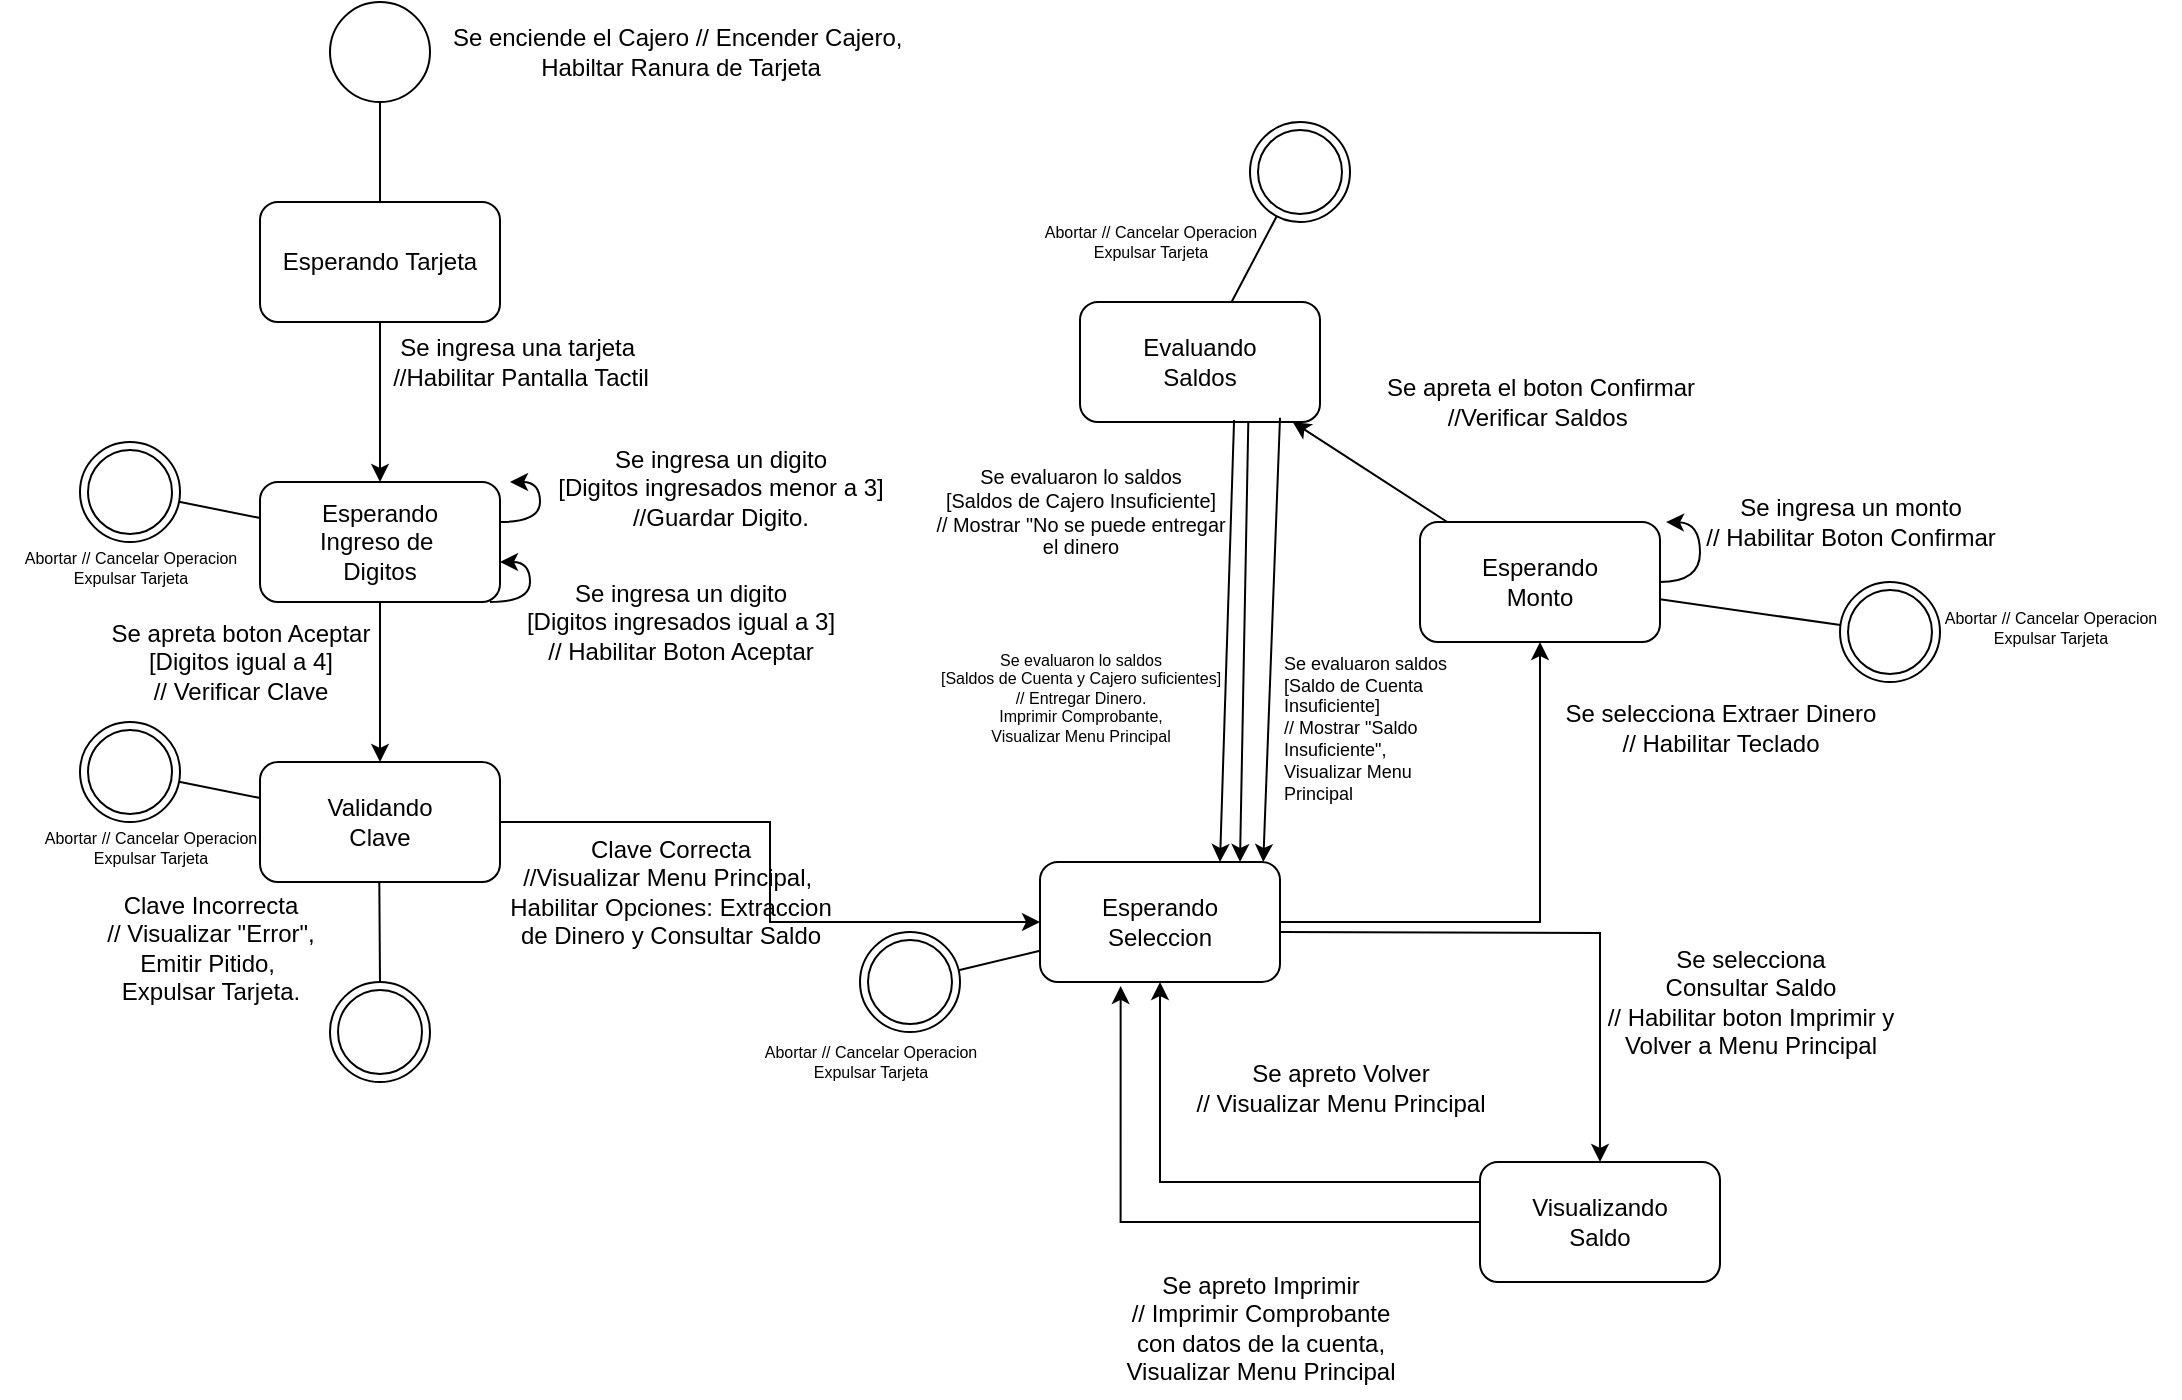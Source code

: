 <mxfile version="24.7.17">
  <diagram name="Página-1" id="JDIv8UKhH3izjvuXfpMR">
    <mxGraphModel dx="1035" dy="626" grid="1" gridSize="10" guides="1" tooltips="1" connect="1" arrows="1" fold="1" page="1" pageScale="1" pageWidth="827" pageHeight="1169" math="0" shadow="0">
      <root>
        <mxCell id="0" />
        <mxCell id="1" parent="0" />
        <mxCell id="OM9glGIvjOpcElevbyCh-1" value="" style="ellipse;whiteSpace=wrap;html=1;aspect=fixed;" vertex="1" parent="1">
          <mxGeometry x="165" y="40" width="50" height="50" as="geometry" />
        </mxCell>
        <mxCell id="OM9glGIvjOpcElevbyCh-2" value="" style="endArrow=none;html=1;rounded=0;" edge="1" parent="1" source="OM9glGIvjOpcElevbyCh-3" target="OM9glGIvjOpcElevbyCh-1">
          <mxGeometry width="50" height="50" relative="1" as="geometry">
            <mxPoint x="189.5" y="140" as="sourcePoint" />
            <mxPoint x="189.5" y="90" as="targetPoint" />
          </mxGeometry>
        </mxCell>
        <mxCell id="OM9glGIvjOpcElevbyCh-6" value="" style="edgeStyle=orthogonalEdgeStyle;rounded=0;orthogonalLoop=1;jettySize=auto;html=1;" edge="1" parent="1" source="OM9glGIvjOpcElevbyCh-3" target="OM9glGIvjOpcElevbyCh-5">
          <mxGeometry relative="1" as="geometry" />
        </mxCell>
        <mxCell id="OM9glGIvjOpcElevbyCh-3" value="Esperando Tarjeta" style="rounded=1;whiteSpace=wrap;html=1;" vertex="1" parent="1">
          <mxGeometry x="130" y="140" width="120" height="60" as="geometry" />
        </mxCell>
        <mxCell id="OM9glGIvjOpcElevbyCh-4" value="Se enciende el Cajero // Encender Cajero,&amp;nbsp;&lt;div&gt;Habiltar Ranura de Tarjeta&lt;/div&gt;" style="text;html=1;align=center;verticalAlign=middle;resizable=0;points=[];autosize=1;strokeColor=none;fillColor=none;" vertex="1" parent="1">
          <mxGeometry x="215" y="45" width="250" height="40" as="geometry" />
        </mxCell>
        <mxCell id="OM9glGIvjOpcElevbyCh-8" style="edgeStyle=orthogonalEdgeStyle;rounded=0;orthogonalLoop=1;jettySize=auto;html=1;curved=1;" edge="1" parent="1" source="OM9glGIvjOpcElevbyCh-5">
          <mxGeometry relative="1" as="geometry">
            <mxPoint x="255" y="280" as="targetPoint" />
            <Array as="points">
              <mxPoint x="270" y="300" />
              <mxPoint x="270" y="280" />
            </Array>
          </mxGeometry>
        </mxCell>
        <mxCell id="OM9glGIvjOpcElevbyCh-11" value="" style="edgeStyle=orthogonalEdgeStyle;rounded=0;orthogonalLoop=1;jettySize=auto;html=1;" edge="1" parent="1" source="OM9glGIvjOpcElevbyCh-5" target="OM9glGIvjOpcElevbyCh-10">
          <mxGeometry relative="1" as="geometry" />
        </mxCell>
        <mxCell id="OM9glGIvjOpcElevbyCh-5" value="Esperando&lt;div&gt;Ingreso de&amp;nbsp;&lt;/div&gt;&lt;div&gt;Digitos&lt;/div&gt;" style="whiteSpace=wrap;html=1;rounded=1;" vertex="1" parent="1">
          <mxGeometry x="130" y="280" width="120" height="60" as="geometry" />
        </mxCell>
        <mxCell id="OM9glGIvjOpcElevbyCh-7" value="Se ingresa una tarjeta&amp;nbsp;&lt;div&gt;//&lt;span style=&quot;background-color: initial;&quot;&gt;Habilitar Pantalla Tactil&lt;/span&gt;&lt;/div&gt;" style="text;html=1;align=center;verticalAlign=middle;resizable=0;points=[];autosize=1;strokeColor=none;fillColor=none;" vertex="1" parent="1">
          <mxGeometry x="185" y="200" width="150" height="40" as="geometry" />
        </mxCell>
        <mxCell id="OM9glGIvjOpcElevbyCh-9" value="Se ingresa un digito&lt;div&gt;[Digitos ingresados menor a 3]&lt;/div&gt;&lt;div&gt;//Guardar Digito.&lt;/div&gt;" style="text;html=1;align=center;verticalAlign=middle;resizable=0;points=[];autosize=1;strokeColor=none;fillColor=none;" vertex="1" parent="1">
          <mxGeometry x="265" y="253" width="190" height="60" as="geometry" />
        </mxCell>
        <mxCell id="OM9glGIvjOpcElevbyCh-19" value="" style="edgeStyle=orthogonalEdgeStyle;rounded=0;orthogonalLoop=1;jettySize=auto;html=1;" edge="1" parent="1" source="OM9glGIvjOpcElevbyCh-10" target="OM9glGIvjOpcElevbyCh-18">
          <mxGeometry relative="1" as="geometry" />
        </mxCell>
        <mxCell id="OM9glGIvjOpcElevbyCh-10" value="Validando&lt;div&gt;Clave&lt;/div&gt;" style="whiteSpace=wrap;html=1;rounded=1;" vertex="1" parent="1">
          <mxGeometry x="130" y="420" width="120" height="60" as="geometry" />
        </mxCell>
        <mxCell id="OM9glGIvjOpcElevbyCh-12" value="Se ingresa un digito&lt;div&gt;[Digitos ingresados igual a 3]&lt;/div&gt;&lt;div&gt;// Habilitar Boton Aceptar&lt;/div&gt;" style="text;html=1;align=center;verticalAlign=middle;resizable=0;points=[];autosize=1;strokeColor=none;fillColor=none;" vertex="1" parent="1">
          <mxGeometry x="250" y="320" width="180" height="60" as="geometry" />
        </mxCell>
        <mxCell id="OM9glGIvjOpcElevbyCh-13" style="edgeStyle=orthogonalEdgeStyle;rounded=0;orthogonalLoop=1;jettySize=auto;html=1;curved=1;" edge="1" parent="1">
          <mxGeometry relative="1" as="geometry">
            <mxPoint x="250" y="320" as="targetPoint" />
            <mxPoint x="245" y="340" as="sourcePoint" />
            <Array as="points">
              <mxPoint x="265" y="340" />
              <mxPoint x="265" y="320" />
            </Array>
          </mxGeometry>
        </mxCell>
        <mxCell id="OM9glGIvjOpcElevbyCh-14" value="Se apreta boton Aceptar&lt;div&gt;[Digitos igual a 4]&lt;/div&gt;&lt;div&gt;// Verificar Clave&lt;/div&gt;" style="text;html=1;align=center;verticalAlign=middle;resizable=0;points=[];autosize=1;strokeColor=none;fillColor=none;" vertex="1" parent="1">
          <mxGeometry x="45" y="340" width="150" height="60" as="geometry" />
        </mxCell>
        <mxCell id="OM9glGIvjOpcElevbyCh-15" value="" style="ellipse;shape=doubleEllipse;whiteSpace=wrap;html=1;aspect=fixed;" vertex="1" parent="1">
          <mxGeometry x="165" y="530" width="50" height="50" as="geometry" />
        </mxCell>
        <mxCell id="OM9glGIvjOpcElevbyCh-16" value="" style="endArrow=none;html=1;rounded=0;" edge="1" parent="1" source="OM9glGIvjOpcElevbyCh-15">
          <mxGeometry width="50" height="50" relative="1" as="geometry">
            <mxPoint x="189.66" y="530" as="sourcePoint" />
            <mxPoint x="189.66" y="480" as="targetPoint" />
          </mxGeometry>
        </mxCell>
        <mxCell id="OM9glGIvjOpcElevbyCh-17" value="Clave Incorrecta&lt;div&gt;// Visualizar &quot;Error&quot;,&lt;/div&gt;&lt;div&gt;Emitir Pitido,&amp;nbsp;&lt;/div&gt;&lt;div&gt;Expulsar Tarjeta.&lt;/div&gt;" style="text;html=1;align=center;verticalAlign=middle;resizable=0;points=[];autosize=1;strokeColor=none;fillColor=none;" vertex="1" parent="1">
          <mxGeometry x="40" y="478" width="130" height="70" as="geometry" />
        </mxCell>
        <mxCell id="OM9glGIvjOpcElevbyCh-22" value="" style="edgeStyle=orthogonalEdgeStyle;rounded=0;orthogonalLoop=1;jettySize=auto;html=1;" edge="1" parent="1" source="OM9glGIvjOpcElevbyCh-18" target="OM9glGIvjOpcElevbyCh-21">
          <mxGeometry relative="1" as="geometry" />
        </mxCell>
        <mxCell id="OM9glGIvjOpcElevbyCh-56" value="" style="edgeStyle=orthogonalEdgeStyle;rounded=0;orthogonalLoop=1;jettySize=auto;html=1;" edge="1" parent="1" target="OM9glGIvjOpcElevbyCh-55">
          <mxGeometry relative="1" as="geometry">
            <mxPoint x="640" y="505" as="sourcePoint" />
            <mxPoint x="770" y="590" as="targetPoint" />
          </mxGeometry>
        </mxCell>
        <mxCell id="OM9glGIvjOpcElevbyCh-18" value="Esperando&lt;div&gt;Seleccion&lt;/div&gt;" style="whiteSpace=wrap;html=1;rounded=1;" vertex="1" parent="1">
          <mxGeometry x="520" y="470" width="120" height="60" as="geometry" />
        </mxCell>
        <mxCell id="OM9glGIvjOpcElevbyCh-20" value="Clave Correcta&lt;div&gt;//Visualizar Menu Principal,&amp;nbsp;&lt;/div&gt;&lt;div&gt;Habilitar Opciones: Extraccion&lt;/div&gt;&lt;div&gt;de Dinero y Consultar Saldo&lt;/div&gt;" style="text;html=1;align=center;verticalAlign=middle;resizable=0;points=[];autosize=1;strokeColor=none;fillColor=none;" vertex="1" parent="1">
          <mxGeometry x="245" y="450" width="180" height="70" as="geometry" />
        </mxCell>
        <mxCell id="OM9glGIvjOpcElevbyCh-25" value="" style="rounded=0;orthogonalLoop=1;jettySize=auto;html=1;" edge="1" parent="1" source="OM9glGIvjOpcElevbyCh-21" target="OM9glGIvjOpcElevbyCh-24">
          <mxGeometry relative="1" as="geometry" />
        </mxCell>
        <mxCell id="OM9glGIvjOpcElevbyCh-27" style="edgeStyle=orthogonalEdgeStyle;rounded=0;orthogonalLoop=1;jettySize=auto;html=1;curved=1;" edge="1" parent="1" source="OM9glGIvjOpcElevbyCh-21">
          <mxGeometry relative="1" as="geometry">
            <mxPoint x="833" y="300" as="targetPoint" />
          </mxGeometry>
        </mxCell>
        <mxCell id="OM9glGIvjOpcElevbyCh-21" value="Esperando&lt;div&gt;Monto&lt;/div&gt;" style="whiteSpace=wrap;html=1;rounded=1;" vertex="1" parent="1">
          <mxGeometry x="710" y="300" width="120" height="60" as="geometry" />
        </mxCell>
        <mxCell id="OM9glGIvjOpcElevbyCh-23" value="Se selecciona Extraer Dinero&lt;div&gt;// Habilitar Teclado&lt;/div&gt;" style="text;html=1;align=center;verticalAlign=middle;resizable=0;points=[];autosize=1;strokeColor=none;fillColor=none;" vertex="1" parent="1">
          <mxGeometry x="770" y="383" width="180" height="40" as="geometry" />
        </mxCell>
        <mxCell id="OM9glGIvjOpcElevbyCh-29" style="rounded=0;orthogonalLoop=1;jettySize=auto;html=1;entryX=0.125;entryY=0;entryDx=0;entryDy=0;entryPerimeter=0;exitX=0;exitY=0.25;exitDx=0;exitDy=0;" edge="1" parent="1">
          <mxGeometry relative="1" as="geometry">
            <mxPoint x="625" y="205" as="sourcePoint" />
            <mxPoint x="620" y="470" as="targetPoint" />
          </mxGeometry>
        </mxCell>
        <mxCell id="OM9glGIvjOpcElevbyCh-24" value="Evaluando&lt;div&gt;Saldos&lt;/div&gt;" style="whiteSpace=wrap;html=1;rounded=1;" vertex="1" parent="1">
          <mxGeometry x="540" y="190" width="120" height="60" as="geometry" />
        </mxCell>
        <mxCell id="OM9glGIvjOpcElevbyCh-26" value="Se apreta el boton Confirmar&lt;div&gt;//Verificar Saldos&amp;nbsp;&lt;/div&gt;" style="text;html=1;align=center;verticalAlign=middle;resizable=0;points=[];autosize=1;strokeColor=none;fillColor=none;" vertex="1" parent="1">
          <mxGeometry x="680" y="220" width="180" height="40" as="geometry" />
        </mxCell>
        <mxCell id="OM9glGIvjOpcElevbyCh-28" value="Se ingresa un monto&lt;div&gt;// Habilitar Boton Confirmar&lt;/div&gt;" style="text;html=1;align=center;verticalAlign=middle;resizable=0;points=[];autosize=1;strokeColor=none;fillColor=none;" vertex="1" parent="1">
          <mxGeometry x="840" y="280" width="170" height="40" as="geometry" />
        </mxCell>
        <mxCell id="OM9glGIvjOpcElevbyCh-30" value="&lt;h5 style=&quot;font-size: 8px;&quot;&gt;&lt;span style=&quot;font-weight: normal;&quot;&gt;Se evaluaron lo saldos&lt;br&gt;[Saldos de Cuenta y Cajero suficientes]&lt;br&gt;// Entregar Dinero.&lt;br&gt;Imprimir Comprobante,&lt;br&gt;Visualizar Menu Principal&lt;/span&gt;&lt;/h5&gt;" style="text;html=1;align=center;verticalAlign=middle;resizable=0;points=[];autosize=1;strokeColor=none;fillColor=none;" vertex="1" parent="1">
          <mxGeometry x="460" y="343" width="160" height="90" as="geometry" />
        </mxCell>
        <mxCell id="OM9glGIvjOpcElevbyCh-31" style="rounded=0;orthogonalLoop=1;jettySize=auto;html=1;entryX=0.25;entryY=0;entryDx=0;entryDy=0;exitX=0.153;exitY=0.964;exitDx=0;exitDy=0;exitPerimeter=0;" edge="1" parent="1">
          <mxGeometry relative="1" as="geometry">
            <mxPoint x="640.0" y="247.84" as="sourcePoint" />
            <mxPoint x="631.64" y="470" as="targetPoint" />
          </mxGeometry>
        </mxCell>
        <mxCell id="OM9glGIvjOpcElevbyCh-32" value="&lt;h5 style=&quot;font-size: 9px;&quot;&gt;&lt;span style=&quot;font-weight: normal;&quot;&gt;&lt;font style=&quot;font-size: 9px;&quot;&gt;Se evaluaron saldos&lt;br&gt;&lt;/font&gt;&lt;font style=&quot;font-size: 9px;&quot;&gt;[Saldo de Cuenta&lt;br&gt;&lt;/font&gt;&lt;font style=&quot;font-size: 9px;&quot;&gt;Insuficiente]&lt;br&gt;&lt;/font&gt;&lt;font style=&quot;font-size: 9px;&quot;&gt;// Mostrar &quot;Saldo&amp;nbsp;&lt;br&gt;&lt;/font&gt;&lt;font style=&quot;font-size: 9px;&quot;&gt;Insuficiente&quot;,&lt;br&gt;&lt;/font&gt;&lt;font style=&quot;font-size: 9px;&quot;&gt;Visualizar Menu&lt;br&gt;&lt;/font&gt;&lt;font style=&quot;font-size: 9px;&quot;&gt;Principal&lt;/font&gt;&lt;/span&gt;&lt;/h5&gt;" style="text;html=1;align=left;verticalAlign=middle;resizable=0;points=[];autosize=1;strokeColor=none;fillColor=none;" vertex="1" parent="1">
          <mxGeometry x="640" y="343" width="110" height="120" as="geometry" />
        </mxCell>
        <mxCell id="OM9glGIvjOpcElevbyCh-35" value="&lt;h5&gt;&lt;span style=&quot;font-weight: normal;&quot;&gt;Se evaluaron lo saldos&lt;br&gt;[Saldos de Cajero Insuficiente]&lt;br&gt;// Mostrar &quot;No se puede entregar&lt;br&gt;el dinero&lt;/span&gt;&lt;/h5&gt;" style="text;html=1;align=center;verticalAlign=middle;resizable=0;points=[];autosize=1;strokeColor=none;fillColor=none;" vertex="1" parent="1">
          <mxGeometry x="455" y="250" width="170" height="90" as="geometry" />
        </mxCell>
        <mxCell id="OM9glGIvjOpcElevbyCh-37" style="rounded=0;orthogonalLoop=1;jettySize=auto;html=1;entryX=0.75;entryY=0;entryDx=0;entryDy=0;exitX=0.642;exitY=0.983;exitDx=0;exitDy=0;exitPerimeter=0;" edge="1" parent="1" source="OM9glGIvjOpcElevbyCh-24" target="OM9glGIvjOpcElevbyCh-18">
          <mxGeometry relative="1" as="geometry">
            <mxPoint x="605" y="205" as="sourcePoint" />
            <mxPoint x="600" y="470" as="targetPoint" />
          </mxGeometry>
        </mxCell>
        <mxCell id="OM9glGIvjOpcElevbyCh-38" value="" style="ellipse;shape=doubleEllipse;whiteSpace=wrap;html=1;aspect=fixed;" vertex="1" parent="1">
          <mxGeometry x="40" y="260" width="50" height="50" as="geometry" />
        </mxCell>
        <mxCell id="OM9glGIvjOpcElevbyCh-39" value="" style="endArrow=none;html=1;rounded=0;" edge="1" parent="1" source="OM9glGIvjOpcElevbyCh-5" target="OM9glGIvjOpcElevbyCh-38">
          <mxGeometry width="50" height="50" relative="1" as="geometry">
            <mxPoint x="135" y="285" as="sourcePoint" />
            <mxPoint x="64.86" y="310" as="targetPoint" />
          </mxGeometry>
        </mxCell>
        <mxCell id="OM9glGIvjOpcElevbyCh-40" value="&lt;h5 style=&quot;font-size: 8px;&quot;&gt;&lt;span style=&quot;font-weight: normal;&quot;&gt;Abortar // Cancelar Operacion&lt;br&gt;Expulsar Tarjeta&lt;/span&gt;&lt;/h5&gt;" style="text;html=1;align=center;verticalAlign=middle;resizable=0;points=[];autosize=1;strokeColor=none;fillColor=none;" vertex="1" parent="1">
          <mxGeometry y="293" width="130" height="60" as="geometry" />
        </mxCell>
        <mxCell id="OM9glGIvjOpcElevbyCh-41" value="" style="ellipse;shape=doubleEllipse;whiteSpace=wrap;html=1;aspect=fixed;" vertex="1" parent="1">
          <mxGeometry x="40" y="400" width="50" height="50" as="geometry" />
        </mxCell>
        <mxCell id="OM9glGIvjOpcElevbyCh-42" value="" style="endArrow=none;html=1;rounded=0;" edge="1" parent="1" target="OM9glGIvjOpcElevbyCh-41" source="OM9glGIvjOpcElevbyCh-10">
          <mxGeometry width="50" height="50" relative="1" as="geometry">
            <mxPoint x="135" y="425" as="sourcePoint" />
            <mxPoint x="64.86" y="450" as="targetPoint" />
          </mxGeometry>
        </mxCell>
        <mxCell id="OM9glGIvjOpcElevbyCh-43" value="&lt;h5 style=&quot;font-size: 8px;&quot;&gt;&lt;span style=&quot;font-weight: normal;&quot;&gt;Abortar // Cancelar Operacion&lt;br&gt;Expulsar Tarjeta&lt;/span&gt;&lt;/h5&gt;" style="text;html=1;align=center;verticalAlign=middle;resizable=0;points=[];autosize=1;strokeColor=none;fillColor=none;" vertex="1" parent="1">
          <mxGeometry x="10" y="433" width="130" height="60" as="geometry" />
        </mxCell>
        <mxCell id="OM9glGIvjOpcElevbyCh-44" value="" style="ellipse;shape=doubleEllipse;whiteSpace=wrap;html=1;aspect=fixed;" vertex="1" parent="1">
          <mxGeometry x="430" y="505" width="50" height="50" as="geometry" />
        </mxCell>
        <mxCell id="OM9glGIvjOpcElevbyCh-45" value="" style="endArrow=none;html=1;rounded=0;" edge="1" parent="1" target="OM9glGIvjOpcElevbyCh-44" source="OM9glGIvjOpcElevbyCh-18">
          <mxGeometry width="50" height="50" relative="1" as="geometry">
            <mxPoint x="525" y="530" as="sourcePoint" />
            <mxPoint x="454.86" y="555" as="targetPoint" />
          </mxGeometry>
        </mxCell>
        <mxCell id="OM9glGIvjOpcElevbyCh-46" value="&lt;h5 style=&quot;font-size: 8px;&quot;&gt;&lt;span style=&quot;font-weight: normal;&quot;&gt;Abortar // Cancelar Operacion&lt;br&gt;Expulsar Tarjeta&lt;/span&gt;&lt;/h5&gt;" style="text;html=1;align=center;verticalAlign=middle;resizable=0;points=[];autosize=1;strokeColor=none;fillColor=none;" vertex="1" parent="1">
          <mxGeometry x="370" y="540" width="130" height="60" as="geometry" />
        </mxCell>
        <mxCell id="OM9glGIvjOpcElevbyCh-51" style="rounded=0;orthogonalLoop=1;jettySize=auto;html=1;endArrow=none;endFill=0;" edge="1" parent="1" source="OM9glGIvjOpcElevbyCh-47" target="OM9glGIvjOpcElevbyCh-21">
          <mxGeometry relative="1" as="geometry" />
        </mxCell>
        <mxCell id="OM9glGIvjOpcElevbyCh-47" value="" style="ellipse;shape=doubleEllipse;whiteSpace=wrap;html=1;aspect=fixed;" vertex="1" parent="1">
          <mxGeometry x="920" y="330" width="50" height="50" as="geometry" />
        </mxCell>
        <mxCell id="OM9glGIvjOpcElevbyCh-49" value="&lt;h5 style=&quot;font-size: 8px;&quot;&gt;&lt;span style=&quot;font-weight: normal;&quot;&gt;Abortar // Cancelar Operacion&lt;br&gt;Expulsar Tarjeta&lt;/span&gt;&lt;/h5&gt;" style="text;html=1;align=center;verticalAlign=middle;resizable=0;points=[];autosize=1;strokeColor=none;fillColor=none;" vertex="1" parent="1">
          <mxGeometry x="960" y="323" width="130" height="60" as="geometry" />
        </mxCell>
        <mxCell id="OM9glGIvjOpcElevbyCh-52" value="" style="ellipse;shape=doubleEllipse;whiteSpace=wrap;html=1;aspect=fixed;" vertex="1" parent="1">
          <mxGeometry x="625" y="100" width="50" height="50" as="geometry" />
        </mxCell>
        <mxCell id="OM9glGIvjOpcElevbyCh-53" value="" style="endArrow=none;html=1;rounded=0;" edge="1" parent="1" target="OM9glGIvjOpcElevbyCh-52" source="OM9glGIvjOpcElevbyCh-24">
          <mxGeometry width="50" height="50" relative="1" as="geometry">
            <mxPoint x="590" y="110" as="sourcePoint" />
            <mxPoint x="519.86" y="135" as="targetPoint" />
          </mxGeometry>
        </mxCell>
        <mxCell id="OM9glGIvjOpcElevbyCh-54" value="&lt;h5 style=&quot;font-size: 8px;&quot;&gt;&lt;span style=&quot;font-weight: normal;&quot;&gt;Abortar // Cancelar Operacion&lt;br&gt;Expulsar Tarjeta&lt;/span&gt;&lt;/h5&gt;" style="text;html=1;align=center;verticalAlign=middle;resizable=0;points=[];autosize=1;strokeColor=none;fillColor=none;" vertex="1" parent="1">
          <mxGeometry x="510" y="130" width="130" height="60" as="geometry" />
        </mxCell>
        <mxCell id="OM9glGIvjOpcElevbyCh-60" style="edgeStyle=orthogonalEdgeStyle;rounded=0;orthogonalLoop=1;jettySize=auto;html=1;" edge="1" parent="1" source="OM9glGIvjOpcElevbyCh-55" target="OM9glGIvjOpcElevbyCh-18">
          <mxGeometry relative="1" as="geometry">
            <Array as="points">
              <mxPoint x="580" y="630" />
            </Array>
          </mxGeometry>
        </mxCell>
        <mxCell id="OM9glGIvjOpcElevbyCh-55" value="Visualizando&lt;div&gt;Saldo&lt;/div&gt;" style="whiteSpace=wrap;html=1;rounded=1;" vertex="1" parent="1">
          <mxGeometry x="740" y="620" width="120" height="60" as="geometry" />
        </mxCell>
        <mxCell id="OM9glGIvjOpcElevbyCh-57" value="Se selecciona&lt;div&gt;Consultar Saldo&lt;/div&gt;&lt;div&gt;// Habilitar boton Imprimir y&lt;/div&gt;&lt;div&gt;Volver a Menu Principal&lt;/div&gt;" style="text;html=1;align=center;verticalAlign=middle;resizable=0;points=[];autosize=1;strokeColor=none;fillColor=none;" vertex="1" parent="1">
          <mxGeometry x="790" y="505" width="170" height="70" as="geometry" />
        </mxCell>
        <mxCell id="OM9glGIvjOpcElevbyCh-58" style="edgeStyle=orthogonalEdgeStyle;rounded=0;orthogonalLoop=1;jettySize=auto;html=1;entryX=0.336;entryY=1.033;entryDx=0;entryDy=0;entryPerimeter=0;" edge="1" parent="1" source="OM9glGIvjOpcElevbyCh-55" target="OM9glGIvjOpcElevbyCh-18">
          <mxGeometry relative="1" as="geometry">
            <Array as="points">
              <mxPoint x="560" y="650" />
            </Array>
          </mxGeometry>
        </mxCell>
        <mxCell id="OM9glGIvjOpcElevbyCh-59" value="Se apreto Imprimir&lt;div&gt;// Imprimir Comprobante&lt;/div&gt;&lt;div&gt;con datos de la cuenta,&lt;/div&gt;&lt;div&gt;Visualizar Menu Principal&lt;/div&gt;" style="text;html=1;align=center;verticalAlign=middle;resizable=0;points=[];autosize=1;strokeColor=none;fillColor=none;" vertex="1" parent="1">
          <mxGeometry x="550" y="668" width="160" height="70" as="geometry" />
        </mxCell>
        <mxCell id="OM9glGIvjOpcElevbyCh-61" value="Se apreto Volver&lt;div&gt;//&amp;nbsp;&lt;span style=&quot;background-color: initial;&quot;&gt;Visualizar Menu Principal&lt;/span&gt;&lt;/div&gt;" style="text;html=1;align=center;verticalAlign=middle;resizable=0;points=[];autosize=1;strokeColor=none;fillColor=none;" vertex="1" parent="1">
          <mxGeometry x="585" y="563" width="170" height="40" as="geometry" />
        </mxCell>
      </root>
    </mxGraphModel>
  </diagram>
</mxfile>
